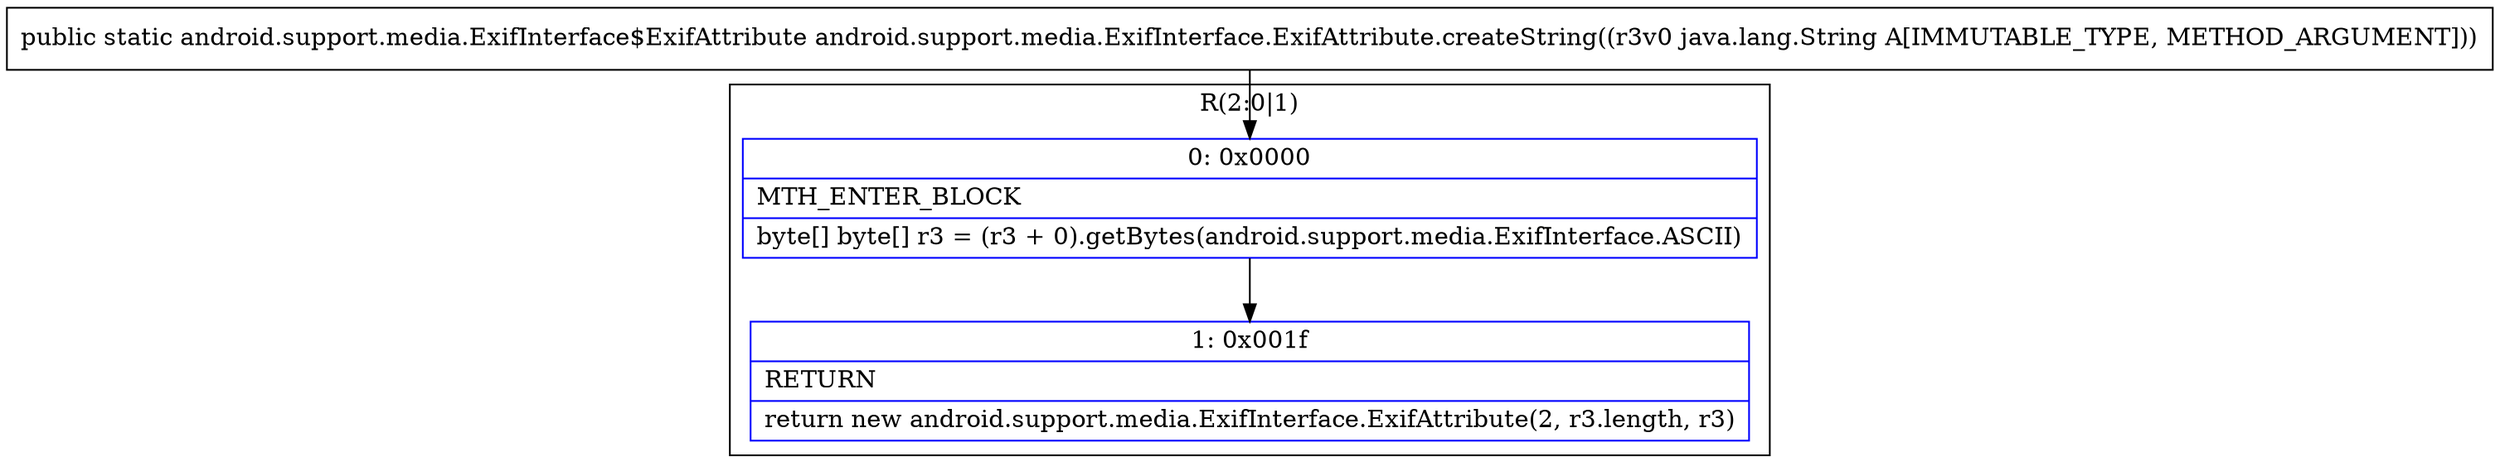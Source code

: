 digraph "CFG forandroid.support.media.ExifInterface.ExifAttribute.createString(Ljava\/lang\/String;)Landroid\/support\/media\/ExifInterface$ExifAttribute;" {
subgraph cluster_Region_1686730021 {
label = "R(2:0|1)";
node [shape=record,color=blue];
Node_0 [shape=record,label="{0\:\ 0x0000|MTH_ENTER_BLOCK\l|byte[] byte[] r3 = (r3 + 0).getBytes(android.support.media.ExifInterface.ASCII)\l}"];
Node_1 [shape=record,label="{1\:\ 0x001f|RETURN\l|return new android.support.media.ExifInterface.ExifAttribute(2, r3.length, r3)\l}"];
}
MethodNode[shape=record,label="{public static android.support.media.ExifInterface$ExifAttribute android.support.media.ExifInterface.ExifAttribute.createString((r3v0 java.lang.String A[IMMUTABLE_TYPE, METHOD_ARGUMENT])) }"];
MethodNode -> Node_0;
Node_0 -> Node_1;
}

